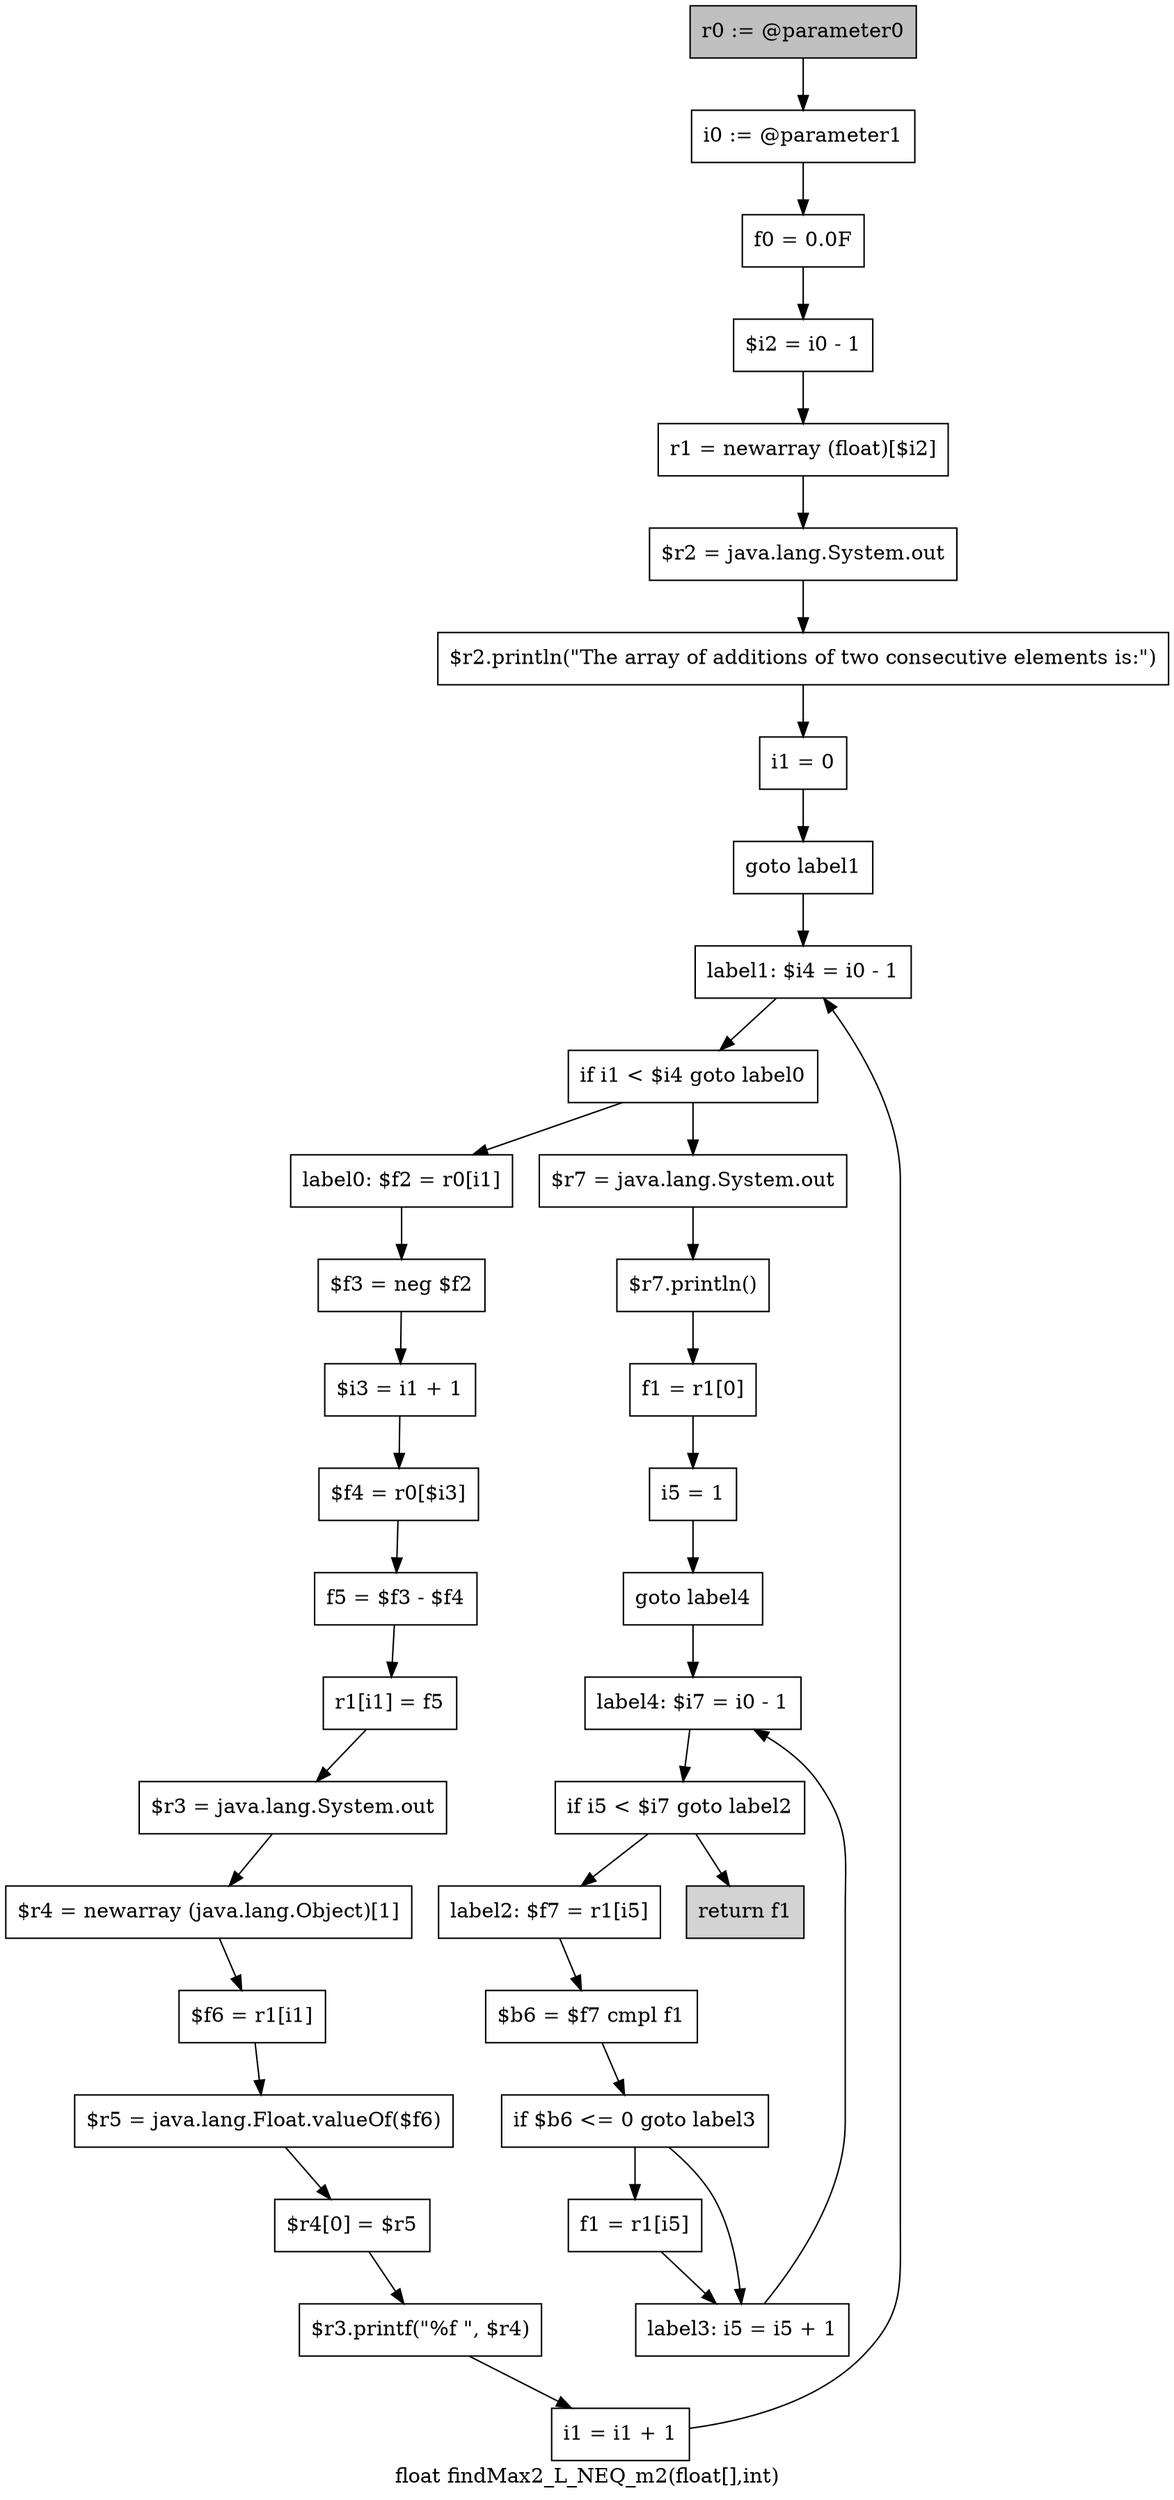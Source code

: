 digraph "float findMax2_L_NEQ_m2(float[],int)" {
    label="float findMax2_L_NEQ_m2(float[],int)";
    node [shape=box];
    "0" [style=filled,fillcolor=gray,label="r0 := @parameter0",];
    "1" [label="i0 := @parameter1",];
    "0"->"1";
    "2" [label="f0 = 0.0F",];
    "1"->"2";
    "3" [label="$i2 = i0 - 1",];
    "2"->"3";
    "4" [label="r1 = newarray (float)[$i2]",];
    "3"->"4";
    "5" [label="$r2 = java.lang.System.out",];
    "4"->"5";
    "6" [label="$r2.println(\"The array of additions of two consecutive elements is:\")",];
    "5"->"6";
    "7" [label="i1 = 0",];
    "6"->"7";
    "8" [label="goto label1",];
    "7"->"8";
    "22" [label="label1: $i4 = i0 - 1",];
    "8"->"22";
    "9" [label="label0: $f2 = r0[i1]",];
    "10" [label="$f3 = neg $f2",];
    "9"->"10";
    "11" [label="$i3 = i1 + 1",];
    "10"->"11";
    "12" [label="$f4 = r0[$i3]",];
    "11"->"12";
    "13" [label="f5 = $f3 - $f4",];
    "12"->"13";
    "14" [label="r1[i1] = f5",];
    "13"->"14";
    "15" [label="$r3 = java.lang.System.out",];
    "14"->"15";
    "16" [label="$r4 = newarray (java.lang.Object)[1]",];
    "15"->"16";
    "17" [label="$f6 = r1[i1]",];
    "16"->"17";
    "18" [label="$r5 = java.lang.Float.valueOf($f6)",];
    "17"->"18";
    "19" [label="$r4[0] = $r5",];
    "18"->"19";
    "20" [label="$r3.printf(\"%f \", $r4)",];
    "19"->"20";
    "21" [label="i1 = i1 + 1",];
    "20"->"21";
    "21"->"22";
    "23" [label="if i1 < $i4 goto label0",];
    "22"->"23";
    "23"->"9";
    "24" [label="$r7 = java.lang.System.out",];
    "23"->"24";
    "25" [label="$r7.println()",];
    "24"->"25";
    "26" [label="f1 = r1[0]",];
    "25"->"26";
    "27" [label="i5 = 1",];
    "26"->"27";
    "28" [label="goto label4",];
    "27"->"28";
    "34" [label="label4: $i7 = i0 - 1",];
    "28"->"34";
    "29" [label="label2: $f7 = r1[i5]",];
    "30" [label="$b6 = $f7 cmpl f1",];
    "29"->"30";
    "31" [label="if $b6 <= 0 goto label3",];
    "30"->"31";
    "32" [label="f1 = r1[i5]",];
    "31"->"32";
    "33" [label="label3: i5 = i5 + 1",];
    "31"->"33";
    "32"->"33";
    "33"->"34";
    "35" [label="if i5 < $i7 goto label2",];
    "34"->"35";
    "35"->"29";
    "36" [style=filled,fillcolor=lightgray,label="return f1",];
    "35"->"36";
}
